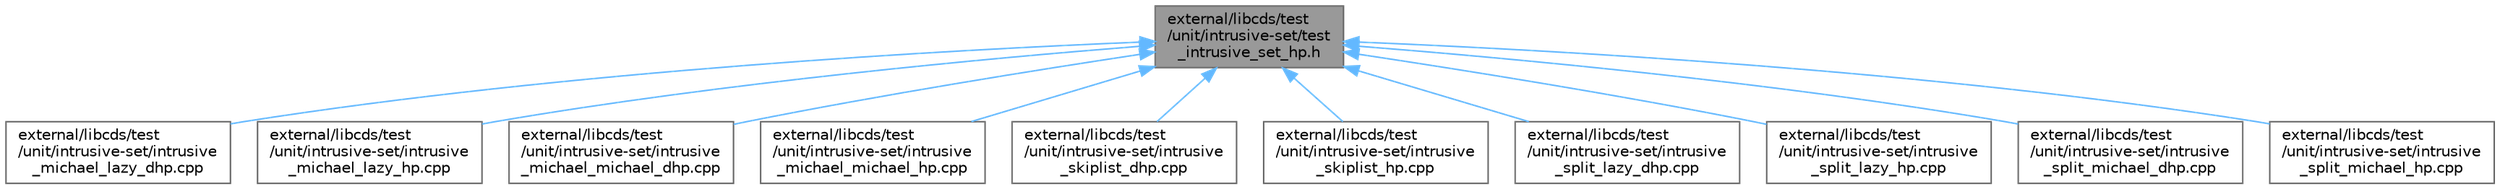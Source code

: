 digraph "external/libcds/test/unit/intrusive-set/test_intrusive_set_hp.h"
{
 // LATEX_PDF_SIZE
  bgcolor="transparent";
  edge [fontname=Helvetica,fontsize=10,labelfontname=Helvetica,labelfontsize=10];
  node [fontname=Helvetica,fontsize=10,shape=box,height=0.2,width=0.4];
  Node1 [id="Node000001",label="external/libcds/test\l/unit/intrusive-set/test\l_intrusive_set_hp.h",height=0.2,width=0.4,color="gray40", fillcolor="grey60", style="filled", fontcolor="black",tooltip=" "];
  Node1 -> Node2 [id="edge1_Node000001_Node000002",dir="back",color="steelblue1",style="solid",tooltip=" "];
  Node2 [id="Node000002",label="external/libcds/test\l/unit/intrusive-set/intrusive\l_michael_lazy_dhp.cpp",height=0.2,width=0.4,color="grey40", fillcolor="white", style="filled",URL="$intrusive__michael__lazy__dhp_8cpp.html",tooltip=" "];
  Node1 -> Node3 [id="edge2_Node000001_Node000003",dir="back",color="steelblue1",style="solid",tooltip=" "];
  Node3 [id="Node000003",label="external/libcds/test\l/unit/intrusive-set/intrusive\l_michael_lazy_hp.cpp",height=0.2,width=0.4,color="grey40", fillcolor="white", style="filled",URL="$intrusive__michael__lazy__hp_8cpp.html",tooltip=" "];
  Node1 -> Node4 [id="edge3_Node000001_Node000004",dir="back",color="steelblue1",style="solid",tooltip=" "];
  Node4 [id="Node000004",label="external/libcds/test\l/unit/intrusive-set/intrusive\l_michael_michael_dhp.cpp",height=0.2,width=0.4,color="grey40", fillcolor="white", style="filled",URL="$intrusive__michael__michael__dhp_8cpp.html",tooltip=" "];
  Node1 -> Node5 [id="edge4_Node000001_Node000005",dir="back",color="steelblue1",style="solid",tooltip=" "];
  Node5 [id="Node000005",label="external/libcds/test\l/unit/intrusive-set/intrusive\l_michael_michael_hp.cpp",height=0.2,width=0.4,color="grey40", fillcolor="white", style="filled",URL="$intrusive__michael__michael__hp_8cpp.html",tooltip=" "];
  Node1 -> Node6 [id="edge5_Node000001_Node000006",dir="back",color="steelblue1",style="solid",tooltip=" "];
  Node6 [id="Node000006",label="external/libcds/test\l/unit/intrusive-set/intrusive\l_skiplist_dhp.cpp",height=0.2,width=0.4,color="grey40", fillcolor="white", style="filled",URL="$intrusive__skiplist__dhp_8cpp.html",tooltip=" "];
  Node1 -> Node7 [id="edge6_Node000001_Node000007",dir="back",color="steelblue1",style="solid",tooltip=" "];
  Node7 [id="Node000007",label="external/libcds/test\l/unit/intrusive-set/intrusive\l_skiplist_hp.cpp",height=0.2,width=0.4,color="grey40", fillcolor="white", style="filled",URL="$intrusive__skiplist__hp_8cpp.html",tooltip=" "];
  Node1 -> Node8 [id="edge7_Node000001_Node000008",dir="back",color="steelblue1",style="solid",tooltip=" "];
  Node8 [id="Node000008",label="external/libcds/test\l/unit/intrusive-set/intrusive\l_split_lazy_dhp.cpp",height=0.2,width=0.4,color="grey40", fillcolor="white", style="filled",URL="$intrusive__split__lazy__dhp_8cpp.html",tooltip=" "];
  Node1 -> Node9 [id="edge8_Node000001_Node000009",dir="back",color="steelblue1",style="solid",tooltip=" "];
  Node9 [id="Node000009",label="external/libcds/test\l/unit/intrusive-set/intrusive\l_split_lazy_hp.cpp",height=0.2,width=0.4,color="grey40", fillcolor="white", style="filled",URL="$intrusive__split__lazy__hp_8cpp.html",tooltip=" "];
  Node1 -> Node10 [id="edge9_Node000001_Node000010",dir="back",color="steelblue1",style="solid",tooltip=" "];
  Node10 [id="Node000010",label="external/libcds/test\l/unit/intrusive-set/intrusive\l_split_michael_dhp.cpp",height=0.2,width=0.4,color="grey40", fillcolor="white", style="filled",URL="$intrusive__split__michael__dhp_8cpp.html",tooltip=" "];
  Node1 -> Node11 [id="edge10_Node000001_Node000011",dir="back",color="steelblue1",style="solid",tooltip=" "];
  Node11 [id="Node000011",label="external/libcds/test\l/unit/intrusive-set/intrusive\l_split_michael_hp.cpp",height=0.2,width=0.4,color="grey40", fillcolor="white", style="filled",URL="$intrusive__split__michael__hp_8cpp.html",tooltip=" "];
}
